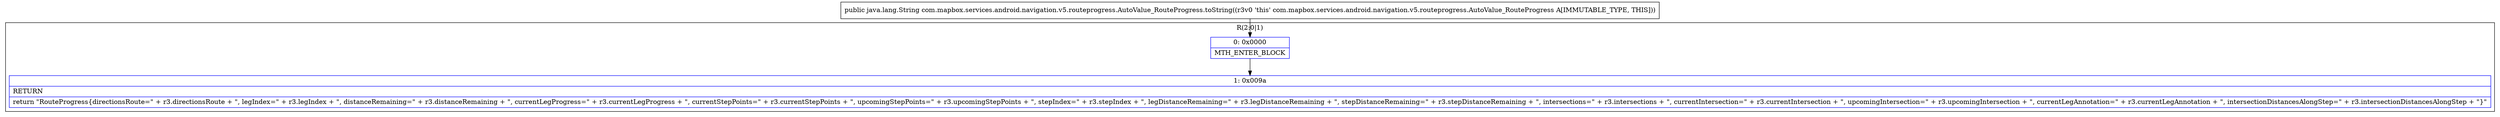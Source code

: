 digraph "CFG forcom.mapbox.services.android.navigation.v5.routeprogress.AutoValue_RouteProgress.toString()Ljava\/lang\/String;" {
subgraph cluster_Region_695001683 {
label = "R(2:0|1)";
node [shape=record,color=blue];
Node_0 [shape=record,label="{0\:\ 0x0000|MTH_ENTER_BLOCK\l}"];
Node_1 [shape=record,label="{1\:\ 0x009a|RETURN\l|return \"RouteProgress\{directionsRoute=\" + r3.directionsRoute + \", legIndex=\" + r3.legIndex + \", distanceRemaining=\" + r3.distanceRemaining + \", currentLegProgress=\" + r3.currentLegProgress + \", currentStepPoints=\" + r3.currentStepPoints + \", upcomingStepPoints=\" + r3.upcomingStepPoints + \", stepIndex=\" + r3.stepIndex + \", legDistanceRemaining=\" + r3.legDistanceRemaining + \", stepDistanceRemaining=\" + r3.stepDistanceRemaining + \", intersections=\" + r3.intersections + \", currentIntersection=\" + r3.currentIntersection + \", upcomingIntersection=\" + r3.upcomingIntersection + \", currentLegAnnotation=\" + r3.currentLegAnnotation + \", intersectionDistancesAlongStep=\" + r3.intersectionDistancesAlongStep + \"\}\"\l}"];
}
MethodNode[shape=record,label="{public java.lang.String com.mapbox.services.android.navigation.v5.routeprogress.AutoValue_RouteProgress.toString((r3v0 'this' com.mapbox.services.android.navigation.v5.routeprogress.AutoValue_RouteProgress A[IMMUTABLE_TYPE, THIS])) }"];
MethodNode -> Node_0;
Node_0 -> Node_1;
}

